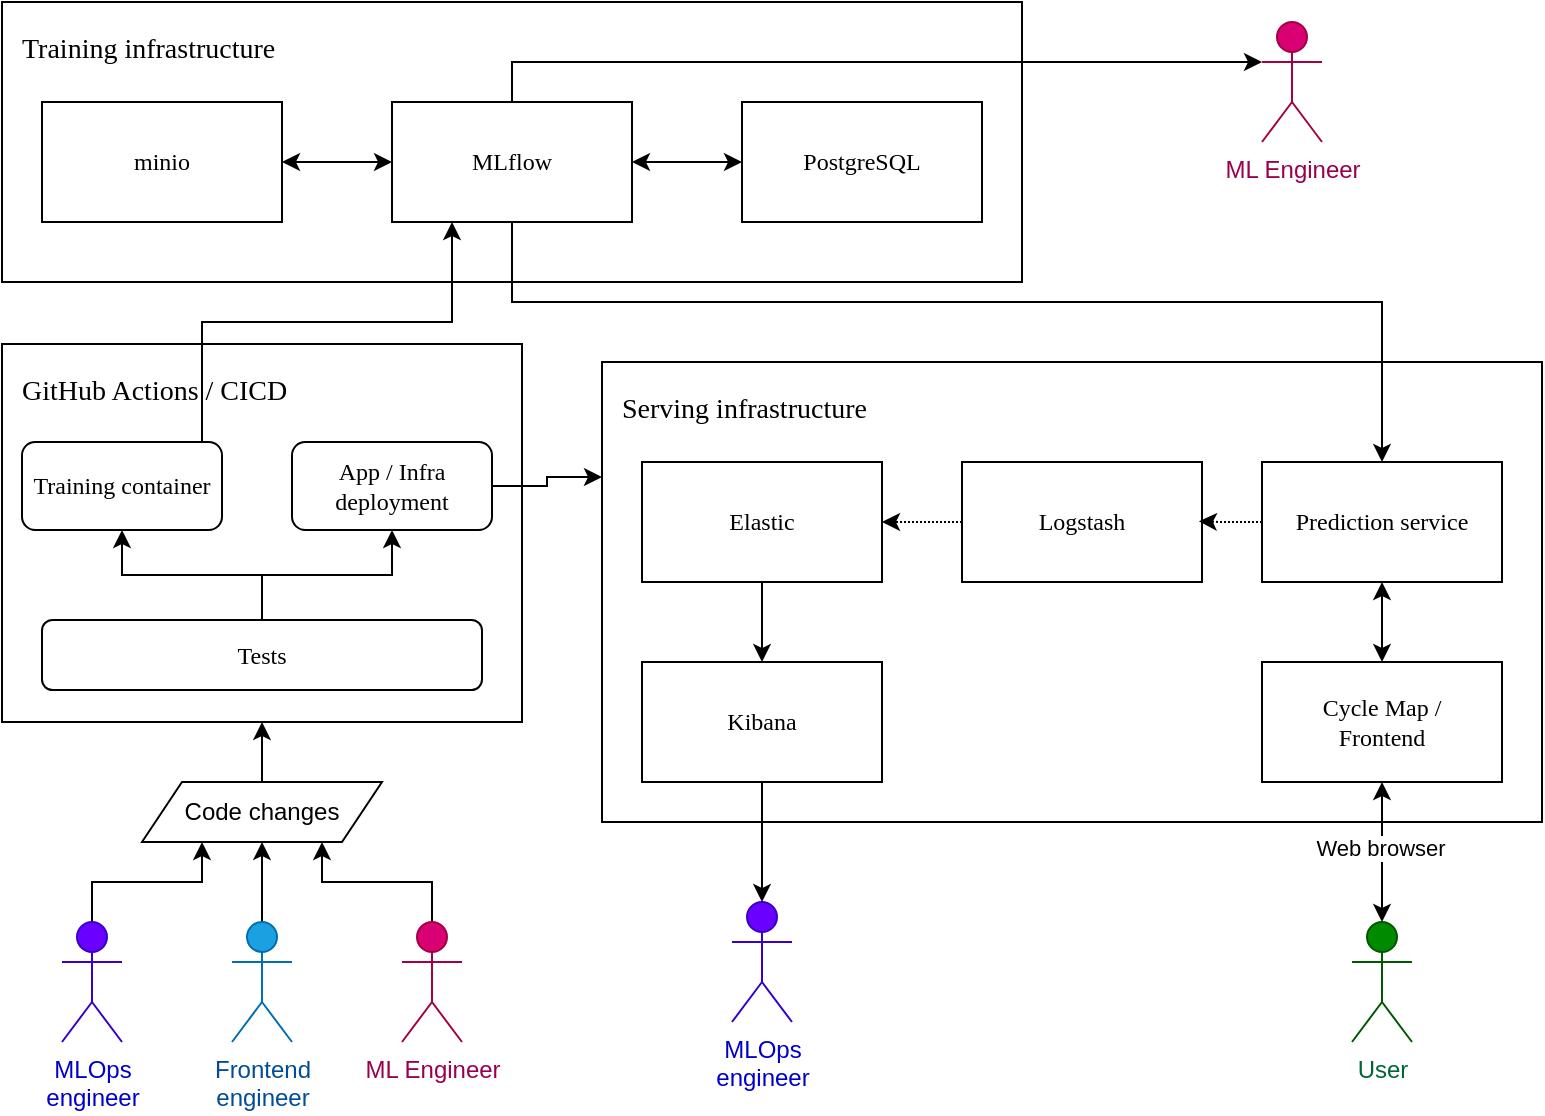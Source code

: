 <mxfile version="24.6.5" type="device">
  <diagram name="Página-1" id="ZmpaimCvgsItLKxl_rqc">
    <mxGraphModel dx="1018" dy="689" grid="1" gridSize="10" guides="1" tooltips="1" connect="1" arrows="1" fold="1" page="1" pageScale="1" pageWidth="850" pageHeight="1100" math="0" shadow="0">
      <root>
        <mxCell id="0" />
        <mxCell id="1" parent="0" />
        <mxCell id="ALDifmEUvVNFz50BFPPx-1" value="&lt;p style=&quot;line-height: 110%;&quot;&gt;&lt;font style=&quot;font-size: 14px;&quot; data-font-src=&quot;https://fonts.googleapis.com/css?family=Roboto+Mono&quot; face=&quot;Roboto Mono&quot;&gt;Training&amp;nbsp;&lt;/font&gt;&lt;span style=&quot;font-family: &amp;quot;Roboto Mono&amp;quot;; font-size: 14px; background-color: initial;&quot;&gt;infrastructure&lt;/span&gt;&lt;/p&gt;" style="rounded=0;whiteSpace=wrap;html=1;align=left;verticalAlign=top;spacing=0;spacingLeft=10;" parent="1" vertex="1">
          <mxGeometry x="40" y="40" width="510" height="140" as="geometry" />
        </mxCell>
        <mxCell id="ALDifmEUvVNFz50BFPPx-2" value="&lt;font data-font-src=&quot;https://fonts.googleapis.com/css?family=Roboto+Mono&quot; face=&quot;Roboto Mono&quot;&gt;minio&lt;/font&gt;" style="rounded=0;whiteSpace=wrap;html=1;" parent="1" vertex="1">
          <mxGeometry x="60" y="90" width="120" height="60" as="geometry" />
        </mxCell>
        <mxCell id="ALDifmEUvVNFz50BFPPx-3" value="&lt;font data-font-src=&quot;https://fonts.googleapis.com/css?family=Roboto+Mono&quot; face=&quot;Roboto Mono&quot;&gt;PostgreSQL&lt;/font&gt;" style="rounded=0;whiteSpace=wrap;html=1;" parent="1" vertex="1">
          <mxGeometry x="410" y="90" width="120" height="60" as="geometry" />
        </mxCell>
        <mxCell id="ALDifmEUvVNFz50BFPPx-5" style="edgeStyle=orthogonalEdgeStyle;rounded=0;orthogonalLoop=1;jettySize=auto;html=1;exitX=1;exitY=0.5;exitDx=0;exitDy=0;entryX=0;entryY=0.5;entryDx=0;entryDy=0;startArrow=classic;startFill=1;" parent="1" source="ALDifmEUvVNFz50BFPPx-4" target="ALDifmEUvVNFz50BFPPx-3" edge="1">
          <mxGeometry relative="1" as="geometry" />
        </mxCell>
        <mxCell id="ALDifmEUvVNFz50BFPPx-6" style="edgeStyle=orthogonalEdgeStyle;rounded=0;orthogonalLoop=1;jettySize=auto;html=1;exitX=0;exitY=0.5;exitDx=0;exitDy=0;entryX=1;entryY=0.5;entryDx=0;entryDy=0;startArrow=classic;startFill=1;" parent="1" source="ALDifmEUvVNFz50BFPPx-4" target="ALDifmEUvVNFz50BFPPx-2" edge="1">
          <mxGeometry relative="1" as="geometry" />
        </mxCell>
        <mxCell id="ALDifmEUvVNFz50BFPPx-4" value="&lt;font data-font-src=&quot;https://fonts.googleapis.com/css?family=Roboto+Mono&quot; face=&quot;Roboto Mono&quot;&gt;MLflow&lt;/font&gt;" style="rounded=0;whiteSpace=wrap;html=1;" parent="1" vertex="1">
          <mxGeometry x="235" y="90" width="120" height="60" as="geometry" />
        </mxCell>
        <mxCell id="ALDifmEUvVNFz50BFPPx-7" value="&lt;p style=&quot;line-height: 110%;&quot;&gt;&lt;font style=&quot;font-size: 14px;&quot; data-font-src=&quot;https://fonts.googleapis.com/css?family=Roboto+Mono&quot; face=&quot;Roboto Mono&quot;&gt;Serving infrastructure&lt;/font&gt;&lt;/p&gt;" style="rounded=0;whiteSpace=wrap;html=1;align=left;verticalAlign=top;spacing=0;spacingLeft=10;" parent="1" vertex="1">
          <mxGeometry x="340" y="220" width="470" height="230" as="geometry" />
        </mxCell>
        <mxCell id="ALDifmEUvVNFz50BFPPx-9" style="edgeStyle=orthogonalEdgeStyle;rounded=0;orthogonalLoop=1;jettySize=auto;html=1;entryX=0.5;entryY=1;entryDx=0;entryDy=0;startArrow=classic;startFill=1;endArrow=none;endFill=0;" parent="1" source="ALDifmEUvVNFz50BFPPx-8" target="ALDifmEUvVNFz50BFPPx-4" edge="1">
          <mxGeometry relative="1" as="geometry">
            <Array as="points">
              <mxPoint x="730" y="190" />
              <mxPoint x="295" y="190" />
            </Array>
          </mxGeometry>
        </mxCell>
        <mxCell id="ALDifmEUvVNFz50BFPPx-8" value="&lt;font data-font-src=&quot;https://fonts.googleapis.com/css?family=Roboto+Mono&quot; face=&quot;Roboto Mono&quot;&gt;Prediction service&lt;/font&gt;" style="rounded=0;whiteSpace=wrap;html=1;" parent="1" vertex="1">
          <mxGeometry x="670" y="270" width="120" height="60" as="geometry" />
        </mxCell>
        <mxCell id="ALDifmEUvVNFz50BFPPx-11" style="edgeStyle=orthogonalEdgeStyle;rounded=0;orthogonalLoop=1;jettySize=auto;html=1;entryX=0.5;entryY=1;entryDx=0;entryDy=0;startArrow=classic;startFill=1;" parent="1" source="ALDifmEUvVNFz50BFPPx-10" target="ALDifmEUvVNFz50BFPPx-8" edge="1">
          <mxGeometry relative="1" as="geometry" />
        </mxCell>
        <mxCell id="ALDifmEUvVNFz50BFPPx-13" value="" style="edgeStyle=orthogonalEdgeStyle;rounded=0;orthogonalLoop=1;jettySize=auto;html=1;startArrow=classic;startFill=1;" parent="1" source="ALDifmEUvVNFz50BFPPx-10" target="ALDifmEUvVNFz50BFPPx-12" edge="1">
          <mxGeometry relative="1" as="geometry" />
        </mxCell>
        <mxCell id="w6VQK_1yZALpeHAtbAsn-23" value="Web browser" style="edgeLabel;html=1;align=center;verticalAlign=middle;resizable=0;points=[];" vertex="1" connectable="0" parent="ALDifmEUvVNFz50BFPPx-13">
          <mxGeometry x="-0.057" y="-1" relative="1" as="geometry">
            <mxPoint as="offset" />
          </mxGeometry>
        </mxCell>
        <mxCell id="ALDifmEUvVNFz50BFPPx-10" value="&lt;font data-font-src=&quot;https://fonts.googleapis.com/css?family=Roboto+Mono&quot; face=&quot;Roboto Mono&quot;&gt;Cycle Map /&lt;/font&gt;&lt;div&gt;&lt;font data-font-src=&quot;https://fonts.googleapis.com/css?family=Roboto+Mono&quot; face=&quot;Roboto Mono&quot;&gt;Frontend&lt;/font&gt;&lt;/div&gt;" style="rounded=0;whiteSpace=wrap;html=1;" parent="1" vertex="1">
          <mxGeometry x="670" y="370" width="120" height="60" as="geometry" />
        </mxCell>
        <mxCell id="ALDifmEUvVNFz50BFPPx-12" value="User" style="shape=umlActor;verticalLabelPosition=bottom;verticalAlign=top;html=1;outlineConnect=0;fillColor=#008a00;fontColor=#006633;strokeColor=#005700;" parent="1" vertex="1">
          <mxGeometry x="715" y="500" width="30" height="60" as="geometry" />
        </mxCell>
        <mxCell id="ALDifmEUvVNFz50BFPPx-22" style="edgeStyle=orthogonalEdgeStyle;rounded=0;orthogonalLoop=1;jettySize=auto;html=1;exitX=0;exitY=0.5;exitDx=0;exitDy=0;entryX=1;entryY=0.5;entryDx=0;entryDy=0;dashed=1;dashPattern=1 1;" parent="1" source="ALDifmEUvVNFz50BFPPx-14" target="ALDifmEUvVNFz50BFPPx-16" edge="1">
          <mxGeometry relative="1" as="geometry" />
        </mxCell>
        <mxCell id="ALDifmEUvVNFz50BFPPx-14" value="&lt;font data-font-src=&quot;https://fonts.googleapis.com/css?family=Roboto+Mono&quot; face=&quot;Roboto Mono&quot;&gt;Logstash&lt;/font&gt;" style="rounded=0;whiteSpace=wrap;html=1;" parent="1" vertex="1">
          <mxGeometry x="520" y="270" width="120" height="60" as="geometry" />
        </mxCell>
        <mxCell id="ALDifmEUvVNFz50BFPPx-15" value="&lt;font data-font-src=&quot;https://fonts.googleapis.com/css?family=Roboto+Mono&quot; face=&quot;Roboto Mono&quot;&gt;Kibana&lt;/font&gt;" style="rounded=0;whiteSpace=wrap;html=1;" parent="1" vertex="1">
          <mxGeometry x="360" y="370" width="120" height="60" as="geometry" />
        </mxCell>
        <mxCell id="ALDifmEUvVNFz50BFPPx-21" style="edgeStyle=orthogonalEdgeStyle;rounded=0;orthogonalLoop=1;jettySize=auto;html=1;entryX=0.5;entryY=0;entryDx=0;entryDy=0;" parent="1" source="ALDifmEUvVNFz50BFPPx-16" target="ALDifmEUvVNFz50BFPPx-15" edge="1">
          <mxGeometry relative="1" as="geometry" />
        </mxCell>
        <mxCell id="ALDifmEUvVNFz50BFPPx-16" value="&lt;font data-font-src=&quot;https://fonts.googleapis.com/css?family=Roboto+Mono&quot; face=&quot;Roboto Mono&quot;&gt;Elastic&lt;/font&gt;" style="rounded=0;whiteSpace=wrap;html=1;" parent="1" vertex="1">
          <mxGeometry x="360" y="270" width="120" height="60" as="geometry" />
        </mxCell>
        <mxCell id="ALDifmEUvVNFz50BFPPx-23" style="edgeStyle=orthogonalEdgeStyle;rounded=0;orthogonalLoop=1;jettySize=auto;html=1;entryX=0.987;entryY=0.494;entryDx=0;entryDy=0;entryPerimeter=0;dashed=1;dashPattern=1 1;" parent="1" source="ALDifmEUvVNFz50BFPPx-8" target="ALDifmEUvVNFz50BFPPx-14" edge="1">
          <mxGeometry relative="1" as="geometry" />
        </mxCell>
        <mxCell id="ALDifmEUvVNFz50BFPPx-24" value="&lt;font color=&quot;#0000cc&quot;&gt;MLOps&lt;/font&gt;&lt;div&gt;&lt;font color=&quot;#0000cc&quot;&gt;engineer&lt;/font&gt;&lt;/div&gt;" style="shape=umlActor;verticalLabelPosition=bottom;verticalAlign=top;html=1;outlineConnect=0;fillColor=#6a00ff;strokeColor=#3700CC;fontColor=#ffffff;" parent="1" vertex="1">
          <mxGeometry x="405" y="490" width="30" height="60" as="geometry" />
        </mxCell>
        <mxCell id="ALDifmEUvVNFz50BFPPx-25" style="edgeStyle=orthogonalEdgeStyle;rounded=0;orthogonalLoop=1;jettySize=auto;html=1;exitX=0.5;exitY=1;exitDx=0;exitDy=0;entryX=0.5;entryY=0;entryDx=0;entryDy=0;entryPerimeter=0;" parent="1" source="ALDifmEUvVNFz50BFPPx-15" target="ALDifmEUvVNFz50BFPPx-24" edge="1">
          <mxGeometry relative="1" as="geometry" />
        </mxCell>
        <mxCell id="ALDifmEUvVNFz50BFPPx-27" style="edgeStyle=orthogonalEdgeStyle;rounded=0;orthogonalLoop=1;jettySize=auto;html=1;entryX=0.5;entryY=0;entryDx=0;entryDy=0;startArrow=classic;startFill=1;endArrow=none;endFill=0;" parent="1" source="ALDifmEUvVNFz50BFPPx-26" target="ALDifmEUvVNFz50BFPPx-4" edge="1">
          <mxGeometry relative="1" as="geometry">
            <Array as="points">
              <mxPoint x="675" y="70" />
              <mxPoint x="295" y="70" />
            </Array>
          </mxGeometry>
        </mxCell>
        <mxCell id="ALDifmEUvVNFz50BFPPx-26" value="ML Engineer" style="shape=umlActor;verticalLabelPosition=bottom;verticalAlign=top;html=1;outlineConnect=0;fillColor=#d80073;fontColor=#99004D;strokeColor=#A50040;" parent="1" vertex="1">
          <mxGeometry x="670" y="50" width="30" height="60" as="geometry" />
        </mxCell>
        <mxCell id="ALDifmEUvVNFz50BFPPx-30" value="&lt;p style=&quot;line-height: 110%;&quot;&gt;&lt;font face=&quot;Roboto Mono&quot;&gt;&lt;span style=&quot;font-size: 14px;&quot;&gt;GitHub Actions / CICD&lt;/span&gt;&lt;/font&gt;&lt;/p&gt;" style="rounded=0;whiteSpace=wrap;html=1;align=left;verticalAlign=top;spacing=0;spacingLeft=10;" parent="1" vertex="1">
          <mxGeometry x="40" y="211" width="260" height="189" as="geometry" />
        </mxCell>
        <mxCell id="ALDifmEUvVNFz50BFPPx-35" style="edgeStyle=orthogonalEdgeStyle;rounded=0;orthogonalLoop=1;jettySize=auto;html=1;entryX=0.25;entryY=1;entryDx=0;entryDy=0;exitX=0.75;exitY=0;exitDx=0;exitDy=0;" parent="1" source="ALDifmEUvVNFz50BFPPx-31" target="ALDifmEUvVNFz50BFPPx-4" edge="1">
          <mxGeometry relative="1" as="geometry">
            <Array as="points">
              <mxPoint x="140" y="200" />
              <mxPoint x="265" y="200" />
            </Array>
          </mxGeometry>
        </mxCell>
        <mxCell id="ALDifmEUvVNFz50BFPPx-31" value="Training container" style="rounded=1;whiteSpace=wrap;html=1;fontFamily=Roboto Mono;fontSource=https%3A%2F%2Ffonts.googleapis.com%2Fcss%3Ffamily%3DRoboto%2BMono;" parent="1" vertex="1">
          <mxGeometry x="50" y="260" width="100" height="44" as="geometry" />
        </mxCell>
        <mxCell id="ALDifmEUvVNFz50BFPPx-34" style="edgeStyle=orthogonalEdgeStyle;rounded=0;orthogonalLoop=1;jettySize=auto;html=1;entryX=0.5;entryY=1;entryDx=0;entryDy=0;" parent="1" source="ALDifmEUvVNFz50BFPPx-33" target="ALDifmEUvVNFz50BFPPx-31" edge="1">
          <mxGeometry relative="1" as="geometry" />
        </mxCell>
        <mxCell id="w6VQK_1yZALpeHAtbAsn-11" style="edgeStyle=orthogonalEdgeStyle;rounded=0;orthogonalLoop=1;jettySize=auto;html=1;entryX=0.5;entryY=1;entryDx=0;entryDy=0;" edge="1" parent="1" source="ALDifmEUvVNFz50BFPPx-33" target="w6VQK_1yZALpeHAtbAsn-10">
          <mxGeometry relative="1" as="geometry" />
        </mxCell>
        <mxCell id="ALDifmEUvVNFz50BFPPx-33" value="Tests" style="rounded=1;whiteSpace=wrap;html=1;fontFamily=Roboto Mono;fontSource=https%3A%2F%2Ffonts.googleapis.com%2Fcss%3Ffamily%3DRoboto%2BMono;" parent="1" vertex="1">
          <mxGeometry x="60" y="349" width="220" height="35" as="geometry" />
        </mxCell>
        <mxCell id="w6VQK_1yZALpeHAtbAsn-15" style="edgeStyle=orthogonalEdgeStyle;rounded=0;orthogonalLoop=1;jettySize=auto;html=1;exitX=0.5;exitY=0;exitDx=0;exitDy=0;exitPerimeter=0;entryX=0.25;entryY=1;entryDx=0;entryDy=0;" edge="1" parent="1" source="w6VQK_1yZALpeHAtbAsn-1" target="w6VQK_1yZALpeHAtbAsn-7">
          <mxGeometry relative="1" as="geometry" />
        </mxCell>
        <mxCell id="w6VQK_1yZALpeHAtbAsn-1" value="&lt;font color=&quot;#0000cc&quot;&gt;MLOps&lt;/font&gt;&lt;div&gt;&lt;font color=&quot;#0000cc&quot;&gt;engineer&lt;/font&gt;&lt;/div&gt;" style="shape=umlActor;verticalLabelPosition=bottom;verticalAlign=top;html=1;outlineConnect=0;fillColor=#6a00ff;strokeColor=#3700CC;fontColor=#ffffff;" vertex="1" parent="1">
          <mxGeometry x="70" y="500" width="30" height="60" as="geometry" />
        </mxCell>
        <mxCell id="w6VQK_1yZALpeHAtbAsn-18" style="edgeStyle=orthogonalEdgeStyle;rounded=0;orthogonalLoop=1;jettySize=auto;html=1;entryX=0.75;entryY=1;entryDx=0;entryDy=0;" edge="1" parent="1" source="w6VQK_1yZALpeHAtbAsn-2" target="w6VQK_1yZALpeHAtbAsn-7">
          <mxGeometry relative="1" as="geometry">
            <Array as="points">
              <mxPoint x="255" y="480" />
              <mxPoint x="200" y="480" />
            </Array>
          </mxGeometry>
        </mxCell>
        <mxCell id="w6VQK_1yZALpeHAtbAsn-2" value="ML Engineer" style="shape=umlActor;verticalLabelPosition=bottom;verticalAlign=top;html=1;outlineConnect=0;fillColor=#d80073;fontColor=#99004D;strokeColor=#A50040;" vertex="1" parent="1">
          <mxGeometry x="240" y="500" width="30" height="60" as="geometry" />
        </mxCell>
        <mxCell id="w6VQK_1yZALpeHAtbAsn-9" style="edgeStyle=orthogonalEdgeStyle;rounded=0;orthogonalLoop=1;jettySize=auto;html=1;" edge="1" parent="1" source="w6VQK_1yZALpeHAtbAsn-7" target="ALDifmEUvVNFz50BFPPx-30">
          <mxGeometry relative="1" as="geometry" />
        </mxCell>
        <mxCell id="w6VQK_1yZALpeHAtbAsn-7" value="Code changes" style="shape=parallelogram;perimeter=parallelogramPerimeter;whiteSpace=wrap;html=1;fixedSize=1;" vertex="1" parent="1">
          <mxGeometry x="110" y="430" width="120" height="30" as="geometry" />
        </mxCell>
        <mxCell id="w6VQK_1yZALpeHAtbAsn-12" style="edgeStyle=orthogonalEdgeStyle;rounded=0;orthogonalLoop=1;jettySize=auto;html=1;entryX=0;entryY=0.25;entryDx=0;entryDy=0;" edge="1" parent="1" source="w6VQK_1yZALpeHAtbAsn-10" target="ALDifmEUvVNFz50BFPPx-7">
          <mxGeometry relative="1" as="geometry" />
        </mxCell>
        <mxCell id="w6VQK_1yZALpeHAtbAsn-10" value="App / Infra&lt;div&gt;deployment&lt;/div&gt;" style="rounded=1;whiteSpace=wrap;html=1;fontFamily=Roboto Mono;fontSource=https%3A%2F%2Ffonts.googleapis.com%2Fcss%3Ffamily%3DRoboto%2BMono;" vertex="1" parent="1">
          <mxGeometry x="185" y="260" width="100" height="44" as="geometry" />
        </mxCell>
        <mxCell id="w6VQK_1yZALpeHAtbAsn-16" style="edgeStyle=orthogonalEdgeStyle;rounded=0;orthogonalLoop=1;jettySize=auto;html=1;entryX=0.5;entryY=1;entryDx=0;entryDy=0;" edge="1" parent="1" source="w6VQK_1yZALpeHAtbAsn-13" target="w6VQK_1yZALpeHAtbAsn-7">
          <mxGeometry relative="1" as="geometry" />
        </mxCell>
        <mxCell id="w6VQK_1yZALpeHAtbAsn-13" value="Frontend&lt;div&gt;engineer&lt;/div&gt;" style="shape=umlActor;verticalLabelPosition=bottom;verticalAlign=top;html=1;outlineConnect=0;fillColor=#1ba1e2;fontColor=#004C99;strokeColor=#006EAF;" vertex="1" parent="1">
          <mxGeometry x="155" y="500" width="30" height="60" as="geometry" />
        </mxCell>
      </root>
    </mxGraphModel>
  </diagram>
</mxfile>
